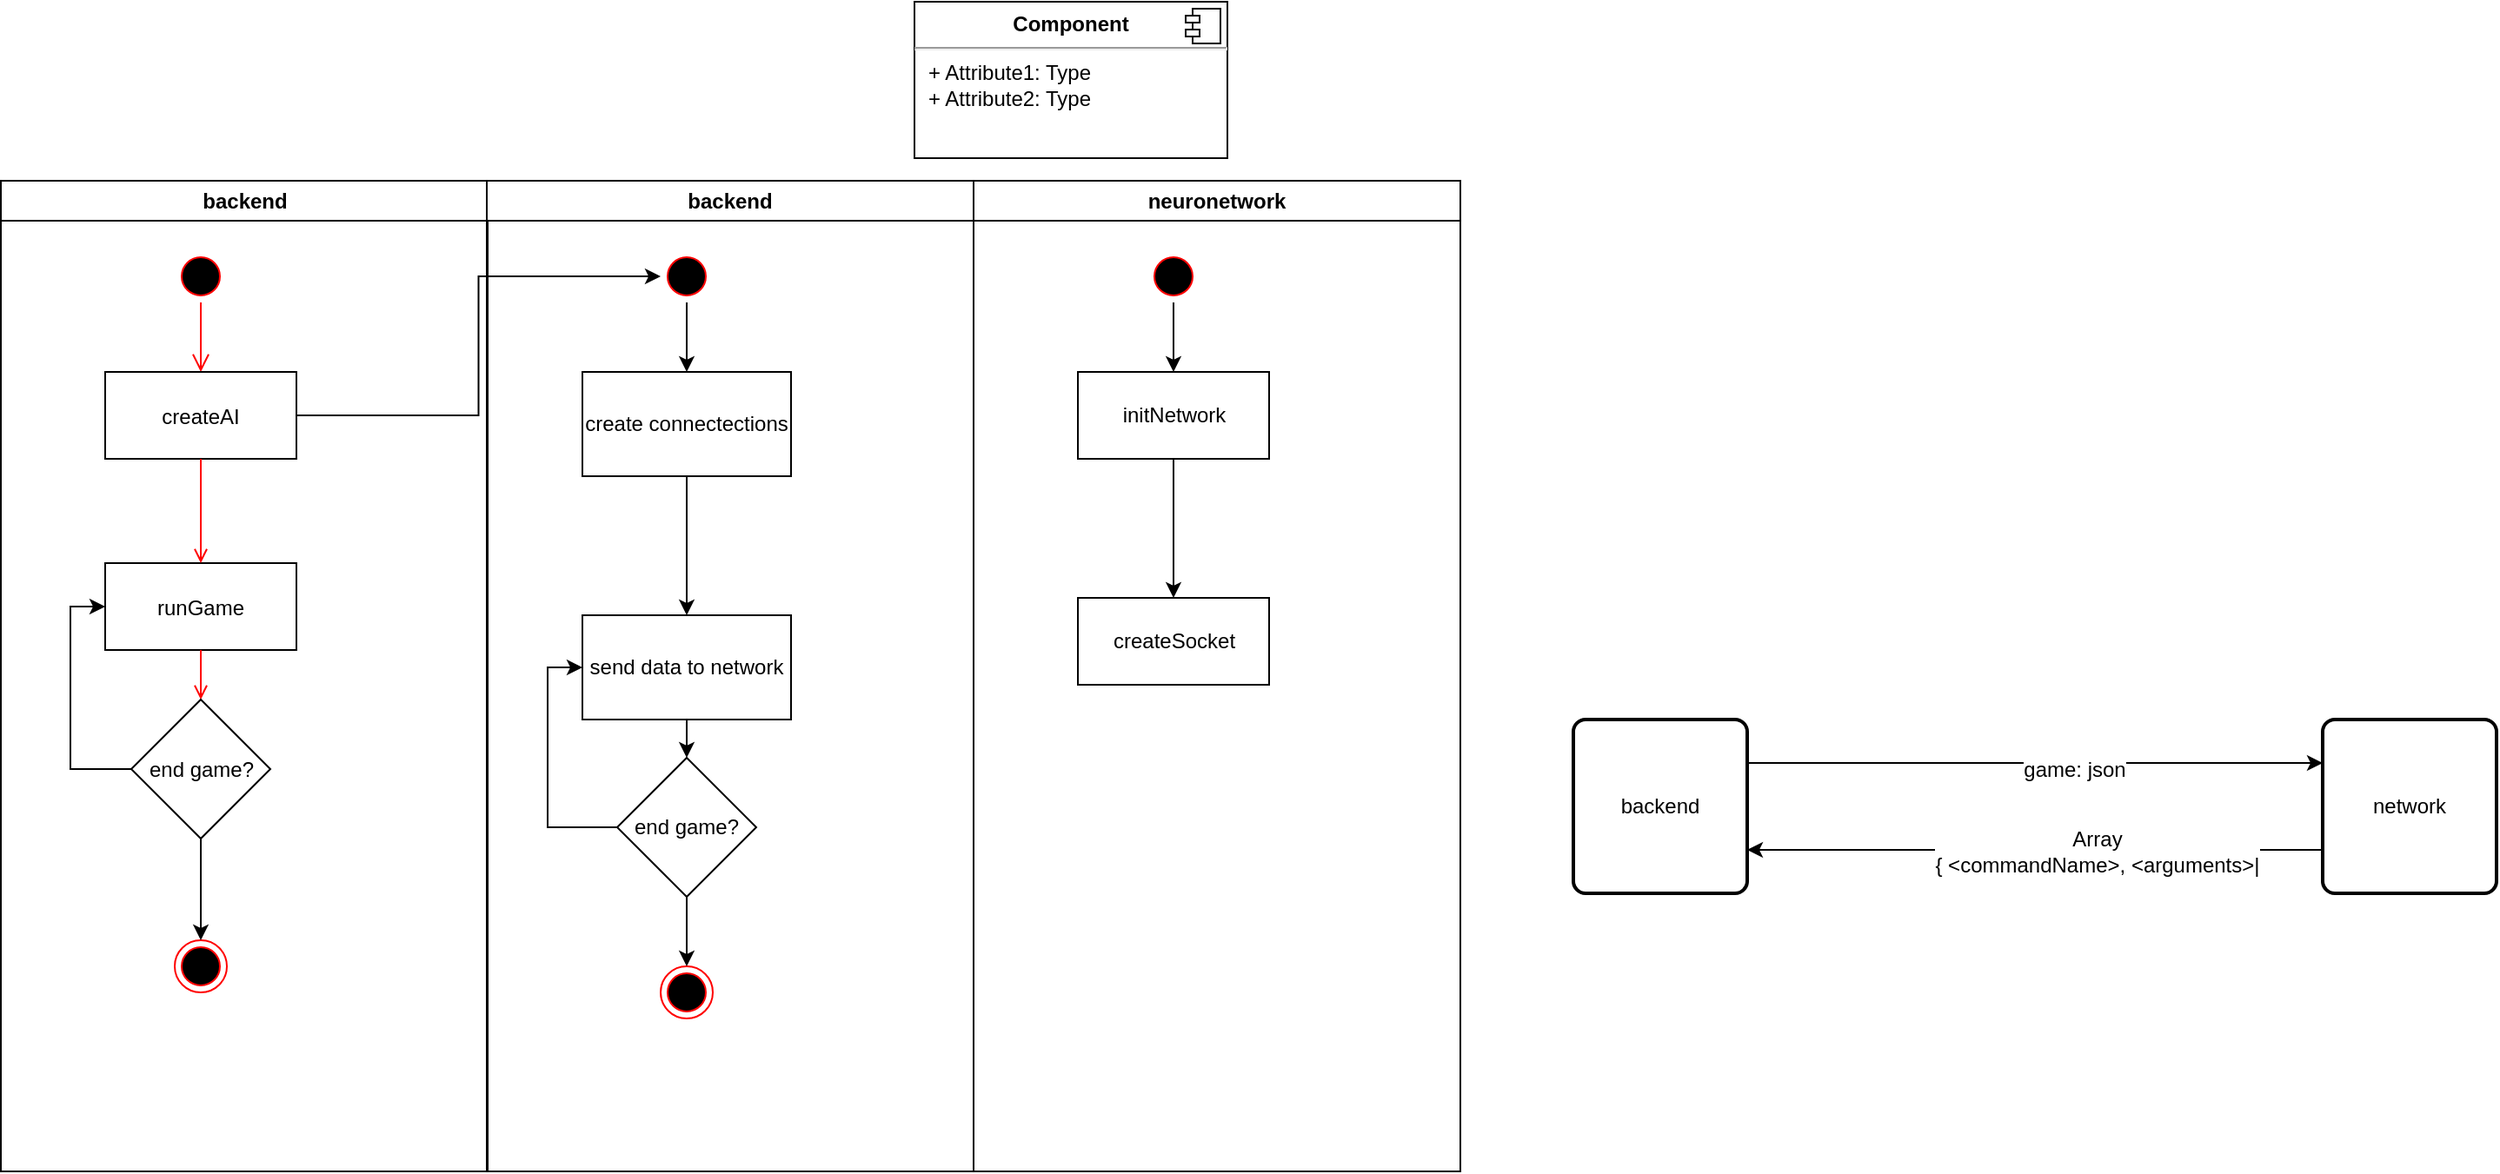<mxfile version="11.1.4" type="github"><diagram name="Page-1" id="e7e014a7-5840-1c2e-5031-d8a46d1fe8dd"><mxGraphModel dx="801" dy="446" grid="1" gridSize="10" guides="1" tooltips="1" connect="1" arrows="1" fold="1" page="1" pageScale="1" pageWidth="1169" pageHeight="826" background="#ffffff" math="0" shadow="0"><root><mxCell id="0"/><mxCell id="1" parent="0"/><mxCell id="2" value="backend" style="swimlane;whiteSpace=wrap" parent="1" vertex="1"><mxGeometry x="164.5" y="128" width="280" height="570" as="geometry"><mxRectangle x="164.5" y="128" width="90" height="23" as="alternateBounds"/></mxGeometry></mxCell><mxCell id="5" value="" style="ellipse;shape=startState;fillColor=#000000;strokeColor=#ff0000;" parent="2" vertex="1"><mxGeometry x="100" y="40" width="30" height="30" as="geometry"/></mxCell><mxCell id="6" value="" style="edgeStyle=elbowEdgeStyle;elbow=horizontal;verticalAlign=bottom;endArrow=open;endSize=8;strokeColor=#FF0000;endFill=1;rounded=0" parent="2" source="5" target="7" edge="1"><mxGeometry x="100" y="40" as="geometry"><mxPoint x="115" y="110" as="targetPoint"/></mxGeometry></mxCell><mxCell id="7" value="createAI" style="" parent="2" vertex="1"><mxGeometry x="60" y="110" width="110" height="50" as="geometry"/></mxCell><mxCell id="8" value="runGame" style="" parent="2" vertex="1"><mxGeometry x="60" y="220" width="110" height="50" as="geometry"/></mxCell><mxCell id="9" value="" style="endArrow=open;strokeColor=#FF0000;endFill=1;rounded=0" parent="2" source="7" target="8" edge="1"><mxGeometry relative="1" as="geometry"/></mxCell><mxCell id="11" value="" style="endArrow=open;strokeColor=#FF0000;endFill=1;rounded=0;entryX=0.5;entryY=0;entryDx=0;entryDy=0;" parent="2" source="8" target="4NH9-BuD7n8R8RQOpARy-56" edge="1"><mxGeometry relative="1" as="geometry"><mxPoint x="115.0" y="325" as="targetPoint"/></mxGeometry></mxCell><mxCell id="4NH9-BuD7n8R8RQOpARy-53" value="" style="ellipse;html=1;shape=endState;fillColor=#000000;strokeColor=#ff0000;" parent="2" vertex="1"><mxGeometry x="100" y="437" width="30" height="30" as="geometry"/></mxCell><mxCell id="4NH9-BuD7n8R8RQOpARy-58" style="edgeStyle=orthogonalEdgeStyle;rounded=0;orthogonalLoop=1;jettySize=auto;html=1;exitX=0.5;exitY=1;exitDx=0;exitDy=0;entryX=0.5;entryY=0;entryDx=0;entryDy=0;" parent="2" source="4NH9-BuD7n8R8RQOpARy-56" target="4NH9-BuD7n8R8RQOpARy-53" edge="1"><mxGeometry relative="1" as="geometry"/></mxCell><mxCell id="yL_JFFjhG_aN3IOEwdxq-11" style="edgeStyle=orthogonalEdgeStyle;rounded=0;orthogonalLoop=1;jettySize=auto;html=1;exitX=0;exitY=0.5;exitDx=0;exitDy=0;entryX=0;entryY=0.5;entryDx=0;entryDy=0;" edge="1" parent="2" source="4NH9-BuD7n8R8RQOpARy-56" target="8"><mxGeometry relative="1" as="geometry"/></mxCell><mxCell id="4NH9-BuD7n8R8RQOpARy-56" value="end game?" style="rhombus;whiteSpace=wrap;html=1;" parent="2" vertex="1"><mxGeometry x="75" y="298.5" width="80" height="80" as="geometry"/></mxCell><mxCell id="4NH9-BuD7n8R8RQOpARy-46" value="backend" style="swimlane;whiteSpace=wrap" parent="1" vertex="1"><mxGeometry x="444" y="128" width="280" height="570" as="geometry"><mxRectangle x="164.5" y="128" width="90" height="23" as="alternateBounds"/></mxGeometry></mxCell><mxCell id="yL_JFFjhG_aN3IOEwdxq-14" style="edgeStyle=orthogonalEdgeStyle;rounded=0;orthogonalLoop=1;jettySize=auto;html=1;exitX=0.5;exitY=1;exitDx=0;exitDy=0;" edge="1" parent="4NH9-BuD7n8R8RQOpARy-46" source="4NH9-BuD7n8R8RQOpARy-47" target="yL_JFFjhG_aN3IOEwdxq-13"><mxGeometry relative="1" as="geometry"/></mxCell><mxCell id="4NH9-BuD7n8R8RQOpARy-47" value="" style="ellipse;shape=startState;fillColor=#000000;strokeColor=#ff0000;" parent="4NH9-BuD7n8R8RQOpARy-46" vertex="1"><mxGeometry x="100" y="40" width="30" height="30" as="geometry"/></mxCell><mxCell id="yL_JFFjhG_aN3IOEwdxq-33" value="" style="edgeStyle=orthogonalEdgeStyle;rounded=0;orthogonalLoop=1;jettySize=auto;html=1;" edge="1" parent="4NH9-BuD7n8R8RQOpARy-46" source="yL_JFFjhG_aN3IOEwdxq-13" target="yL_JFFjhG_aN3IOEwdxq-32"><mxGeometry relative="1" as="geometry"/></mxCell><mxCell id="yL_JFFjhG_aN3IOEwdxq-13" value="create connectections" style="rounded=0;whiteSpace=wrap;html=1;" vertex="1" parent="4NH9-BuD7n8R8RQOpARy-46"><mxGeometry x="55" y="110" width="120" height="60" as="geometry"/></mxCell><mxCell id="yL_JFFjhG_aN3IOEwdxq-41" style="edgeStyle=orthogonalEdgeStyle;rounded=0;orthogonalLoop=1;jettySize=auto;html=1;exitX=0.5;exitY=1;exitDx=0;exitDy=0;entryX=0.5;entryY=0;entryDx=0;entryDy=0;" edge="1" parent="4NH9-BuD7n8R8RQOpARy-46" source="yL_JFFjhG_aN3IOEwdxq-32" target="yL_JFFjhG_aN3IOEwdxq-40"><mxGeometry relative="1" as="geometry"/></mxCell><mxCell id="yL_JFFjhG_aN3IOEwdxq-32" value="send data to network" style="rounded=0;whiteSpace=wrap;html=1;" vertex="1" parent="4NH9-BuD7n8R8RQOpARy-46"><mxGeometry x="55" y="250" width="120" height="60" as="geometry"/></mxCell><mxCell id="yL_JFFjhG_aN3IOEwdxq-39" style="edgeStyle=orthogonalEdgeStyle;rounded=0;orthogonalLoop=1;jettySize=auto;html=1;exitX=0;exitY=0.5;exitDx=0;exitDy=0;entryX=0;entryY=0.5;entryDx=0;entryDy=0;" edge="1" parent="4NH9-BuD7n8R8RQOpARy-46" source="yL_JFFjhG_aN3IOEwdxq-40" target="yL_JFFjhG_aN3IOEwdxq-32"><mxGeometry relative="1" as="geometry"><mxPoint x="46" y="255" as="targetPoint"/></mxGeometry></mxCell><mxCell id="yL_JFFjhG_aN3IOEwdxq-40" value="end game?" style="rhombus;whiteSpace=wrap;html=1;" vertex="1" parent="4NH9-BuD7n8R8RQOpARy-46"><mxGeometry x="75" y="332" width="80" height="80" as="geometry"/></mxCell><mxCell id="yL_JFFjhG_aN3IOEwdxq-43" value="" style="ellipse;html=1;shape=endState;fillColor=#000000;strokeColor=#ff0000;" vertex="1" parent="4NH9-BuD7n8R8RQOpARy-46"><mxGeometry x="100" y="452" width="30" height="30" as="geometry"/></mxCell><mxCell id="yL_JFFjhG_aN3IOEwdxq-42" style="edgeStyle=orthogonalEdgeStyle;rounded=0;orthogonalLoop=1;jettySize=auto;html=1;exitX=0.5;exitY=1;exitDx=0;exitDy=0;" edge="1" parent="4NH9-BuD7n8R8RQOpARy-46" source="yL_JFFjhG_aN3IOEwdxq-40" target="yL_JFFjhG_aN3IOEwdxq-43"><mxGeometry relative="1" as="geometry"><mxPoint x="115" y="452" as="targetPoint"/></mxGeometry></mxCell><mxCell id="4NH9-BuD7n8R8RQOpARy-54" value="&lt;p style=&quot;margin:0px;margin-top:6px;text-align:center;&quot;&gt;&lt;b&gt;Component&lt;/b&gt;&lt;/p&gt;&lt;hr/&gt;&lt;p style=&quot;margin:0px;margin-left:8px;&quot;&gt;+ Attribute1: Type&lt;br/&gt;+ Attribute2: Type&lt;/p&gt;" style="align=left;overflow=fill;html=1;" parent="1" vertex="1"><mxGeometry x="690" y="25" width="180" height="90" as="geometry"/></mxCell><mxCell id="4NH9-BuD7n8R8RQOpARy-55" value="" style="shape=component;jettyWidth=8;jettyHeight=4;" parent="4NH9-BuD7n8R8RQOpARy-54" vertex="1"><mxGeometry x="1" width="20" height="20" relative="1" as="geometry"><mxPoint x="-24" y="4" as="offset"/></mxGeometry></mxCell><mxCell id="yL_JFFjhG_aN3IOEwdxq-12" style="edgeStyle=orthogonalEdgeStyle;rounded=0;orthogonalLoop=1;jettySize=auto;html=1;exitX=1;exitY=0.5;exitDx=0;exitDy=0;entryX=0;entryY=0.5;entryDx=0;entryDy=0;" edge="1" parent="1" source="7" target="4NH9-BuD7n8R8RQOpARy-47"><mxGeometry relative="1" as="geometry"/></mxCell><mxCell id="yL_JFFjhG_aN3IOEwdxq-15" value="neuronetwork" style="swimlane;whiteSpace=wrap" vertex="1" parent="1"><mxGeometry x="724" y="128" width="280" height="570" as="geometry"><mxRectangle x="164.5" y="128" width="90" height="23" as="alternateBounds"/></mxGeometry></mxCell><mxCell id="yL_JFFjhG_aN3IOEwdxq-16" style="edgeStyle=orthogonalEdgeStyle;rounded=0;orthogonalLoop=1;jettySize=auto;html=1;exitX=0.5;exitY=1;exitDx=0;exitDy=0;" edge="1" parent="yL_JFFjhG_aN3IOEwdxq-15" source="yL_JFFjhG_aN3IOEwdxq-17" target="yL_JFFjhG_aN3IOEwdxq-21"><mxGeometry relative="1" as="geometry"><mxPoint x="115" y="110" as="targetPoint"/></mxGeometry></mxCell><mxCell id="yL_JFFjhG_aN3IOEwdxq-17" value="" style="ellipse;shape=startState;fillColor=#000000;strokeColor=#ff0000;" vertex="1" parent="yL_JFFjhG_aN3IOEwdxq-15"><mxGeometry x="100" y="40" width="30" height="30" as="geometry"/></mxCell><mxCell id="yL_JFFjhG_aN3IOEwdxq-31" value="" style="edgeStyle=orthogonalEdgeStyle;rounded=0;orthogonalLoop=1;jettySize=auto;html=1;" edge="1" parent="yL_JFFjhG_aN3IOEwdxq-15" source="yL_JFFjhG_aN3IOEwdxq-21" target="yL_JFFjhG_aN3IOEwdxq-30"><mxGeometry relative="1" as="geometry"/></mxCell><mxCell id="yL_JFFjhG_aN3IOEwdxq-21" value="initNetwork" style="html=1;" vertex="1" parent="yL_JFFjhG_aN3IOEwdxq-15"><mxGeometry x="60" y="110" width="110" height="50" as="geometry"/></mxCell><mxCell id="yL_JFFjhG_aN3IOEwdxq-30" value="createSocket" style="html=1;" vertex="1" parent="yL_JFFjhG_aN3IOEwdxq-15"><mxGeometry x="60" y="240" width="110" height="50" as="geometry"/></mxCell><mxCell id="yL_JFFjhG_aN3IOEwdxq-45" style="edgeStyle=orthogonalEdgeStyle;rounded=0;orthogonalLoop=1;jettySize=auto;html=1;exitX=1;exitY=0.25;exitDx=0;exitDy=0;entryX=0;entryY=0.25;entryDx=0;entryDy=0;" edge="1" parent="1" source="yL_JFFjhG_aN3IOEwdxq-44" target="yL_JFFjhG_aN3IOEwdxq-46"><mxGeometry relative="1" as="geometry"><mxPoint x="1270" y="457" as="targetPoint"/></mxGeometry></mxCell><mxCell id="yL_JFFjhG_aN3IOEwdxq-47" value="game: json" style="text;html=1;resizable=0;points=[];align=center;verticalAlign=middle;labelBackgroundColor=#ffffff;" vertex="1" connectable="0" parent="yL_JFFjhG_aN3IOEwdxq-45"><mxGeometry x="0.133" y="-4" relative="1" as="geometry"><mxPoint as="offset"/></mxGeometry></mxCell><mxCell id="yL_JFFjhG_aN3IOEwdxq-44" value="backend" style="rounded=1;whiteSpace=wrap;html=1;absoluteArcSize=1;arcSize=14;strokeWidth=2;" vertex="1" parent="1"><mxGeometry x="1069" y="438" width="100" height="100" as="geometry"/></mxCell><mxCell id="yL_JFFjhG_aN3IOEwdxq-48" style="edgeStyle=orthogonalEdgeStyle;rounded=0;orthogonalLoop=1;jettySize=auto;html=1;exitX=0;exitY=0.75;exitDx=0;exitDy=0;entryX=1;entryY=0.75;entryDx=0;entryDy=0;" edge="1" parent="1" source="yL_JFFjhG_aN3IOEwdxq-46" target="yL_JFFjhG_aN3IOEwdxq-44"><mxGeometry relative="1" as="geometry"/></mxCell><mxCell id="yL_JFFjhG_aN3IOEwdxq-49" value="&lt;div&gt;Array&lt;/div&gt;&lt;div&gt;{ &amp;lt;commandName&amp;gt;, &amp;lt;arguments&amp;gt;|&lt;/div&gt;" style="text;html=1;resizable=0;points=[];align=center;verticalAlign=middle;labelBackgroundColor=#ffffff;" vertex="1" connectable="0" parent="yL_JFFjhG_aN3IOEwdxq-48"><mxGeometry x="-0.211" y="1" relative="1" as="geometry"><mxPoint as="offset"/></mxGeometry></mxCell><mxCell id="yL_JFFjhG_aN3IOEwdxq-46" value="network" style="rounded=1;whiteSpace=wrap;html=1;absoluteArcSize=1;arcSize=14;strokeWidth=2;" vertex="1" parent="1"><mxGeometry x="1500" y="438" width="100" height="100" as="geometry"/></mxCell></root></mxGraphModel></diagram></mxfile>